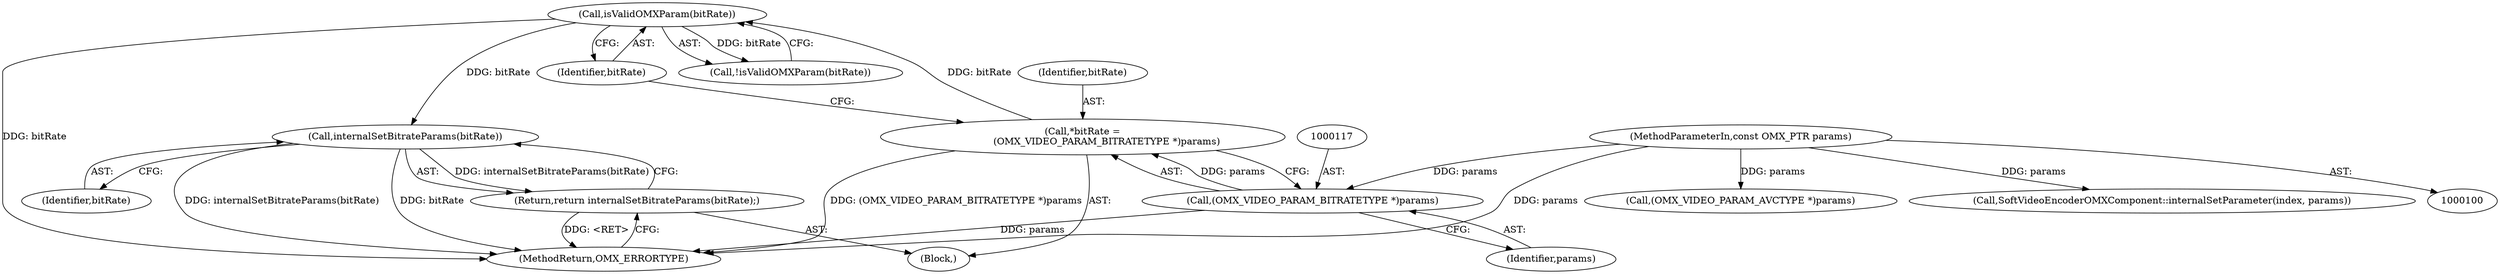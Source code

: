 digraph "0_Android_295c883fe3105b19bcd0f9e07d54c6b589fc5bff_15@pointer" {
"1000127" [label="(Call,internalSetBitrateParams(bitRate))"];
"1000121" [label="(Call,isValidOMXParam(bitRate))"];
"1000114" [label="(Call,*bitRate =\n                (OMX_VIDEO_PARAM_BITRATETYPE *)params)"];
"1000116" [label="(Call,(OMX_VIDEO_PARAM_BITRATETYPE *)params)"];
"1000102" [label="(MethodParameterIn,const OMX_PTR params)"];
"1000126" [label="(Return,return internalSetBitrateParams(bitRate);)"];
"1000102" [label="(MethodParameterIn,const OMX_PTR params)"];
"1000116" [label="(Call,(OMX_VIDEO_PARAM_BITRATETYPE *)params)"];
"1000134" [label="(Call,(OMX_VIDEO_PARAM_AVCTYPE *)params)"];
"1000115" [label="(Identifier,bitRate)"];
"1000122" [label="(Identifier,bitRate)"];
"1000114" [label="(Call,*bitRate =\n                (OMX_VIDEO_PARAM_BITRATETYPE *)params)"];
"1000128" [label="(Identifier,bitRate)"];
"1000279" [label="(MethodReturn,OMX_ERRORTYPE)"];
"1000121" [label="(Call,isValidOMXParam(bitRate))"];
"1000120" [label="(Call,!isValidOMXParam(bitRate))"];
"1000112" [label="(Block,)"];
"1000276" [label="(Call,SoftVideoEncoderOMXComponent::internalSetParameter(index, params))"];
"1000127" [label="(Call,internalSetBitrateParams(bitRate))"];
"1000118" [label="(Identifier,params)"];
"1000126" [label="(Return,return internalSetBitrateParams(bitRate);)"];
"1000127" -> "1000126"  [label="AST: "];
"1000127" -> "1000128"  [label="CFG: "];
"1000128" -> "1000127"  [label="AST: "];
"1000126" -> "1000127"  [label="CFG: "];
"1000127" -> "1000279"  [label="DDG: internalSetBitrateParams(bitRate)"];
"1000127" -> "1000279"  [label="DDG: bitRate"];
"1000127" -> "1000126"  [label="DDG: internalSetBitrateParams(bitRate)"];
"1000121" -> "1000127"  [label="DDG: bitRate"];
"1000121" -> "1000120"  [label="AST: "];
"1000121" -> "1000122"  [label="CFG: "];
"1000122" -> "1000121"  [label="AST: "];
"1000120" -> "1000121"  [label="CFG: "];
"1000121" -> "1000279"  [label="DDG: bitRate"];
"1000121" -> "1000120"  [label="DDG: bitRate"];
"1000114" -> "1000121"  [label="DDG: bitRate"];
"1000114" -> "1000112"  [label="AST: "];
"1000114" -> "1000116"  [label="CFG: "];
"1000115" -> "1000114"  [label="AST: "];
"1000116" -> "1000114"  [label="AST: "];
"1000122" -> "1000114"  [label="CFG: "];
"1000114" -> "1000279"  [label="DDG: (OMX_VIDEO_PARAM_BITRATETYPE *)params"];
"1000116" -> "1000114"  [label="DDG: params"];
"1000116" -> "1000118"  [label="CFG: "];
"1000117" -> "1000116"  [label="AST: "];
"1000118" -> "1000116"  [label="AST: "];
"1000116" -> "1000279"  [label="DDG: params"];
"1000102" -> "1000116"  [label="DDG: params"];
"1000102" -> "1000100"  [label="AST: "];
"1000102" -> "1000279"  [label="DDG: params"];
"1000102" -> "1000134"  [label="DDG: params"];
"1000102" -> "1000276"  [label="DDG: params"];
"1000126" -> "1000112"  [label="AST: "];
"1000279" -> "1000126"  [label="CFG: "];
"1000126" -> "1000279"  [label="DDG: <RET>"];
}
